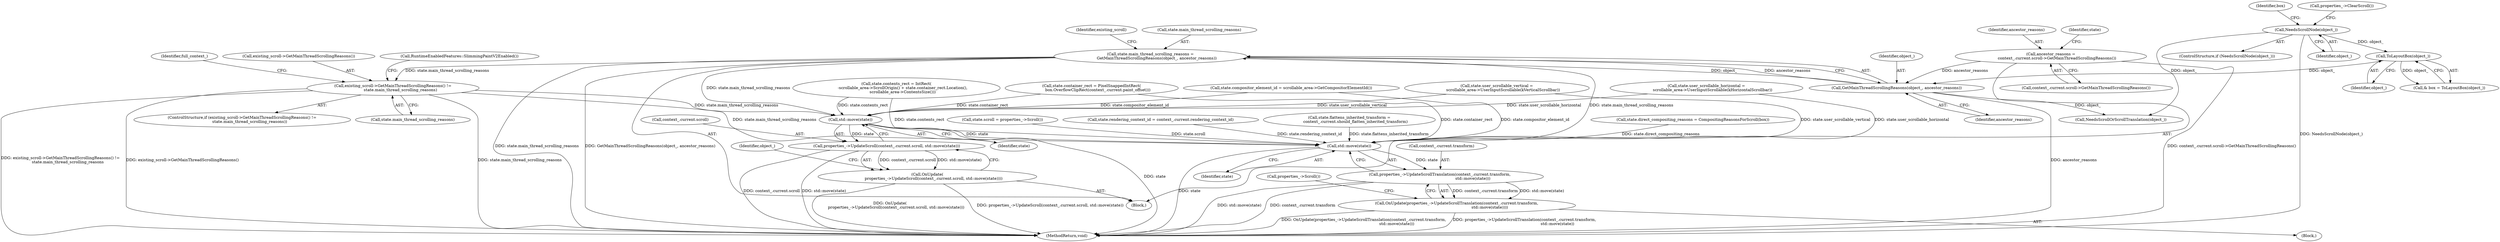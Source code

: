 digraph "1_Chrome_f911e11e7f6b5c0d6f5ee694a9871de6619889f7_13@API" {
"1000174" [label="(Call,existing_scroll->GetMainThreadScrollingReasons() !=\n            state.main_thread_scrolling_reasons)"];
"1000163" [label="(Call,state.main_thread_scrolling_reasons =\n          GetMainThreadScrollingReasons(object_, ancestor_reasons))"];
"1000167" [label="(Call,GetMainThreadScrollingReasons(object_, ancestor_reasons))"];
"1000114" [label="(Call,ToLayoutBox(object_))"];
"1000108" [label="(Call,NeedsScrollNode(object_))"];
"1000160" [label="(Call,ancestor_reasons =\n          context_.current.scroll->GetMainThreadScrollingReasons())"];
"1000200" [label="(Call,std::move(state))"];
"1000194" [label="(Call,properties_->UpdateScroll(context_.current.scroll, std::move(state)))"];
"1000193" [label="(Call,OnUpdate(\n          properties_->UpdateScroll(context_.current.scroll, std::move(state))))"];
"1000266" [label="(Call,std::move(state))"];
"1000260" [label="(Call,properties_->UpdateScrollTranslation(context_.current.transform,\n                                                     std::move(state)))"];
"1000259" [label="(Call,OnUpdate(properties_->UpdateScrollTranslation(context_.current.transform,\n                                                     std::move(state))))"];
"1000188" [label="(Call,state.compositor_element_id = scrollable_area->GetCompositorElementId())"];
"1000239" [label="(Call,state.direct_compositing_reasons = CompositingReasonsForScroll(box))"];
"1000121" [label="(Call,state.container_rect = PixelSnappedIntRect(\n          box.OverflowClipRect(context_.current.paint_offset)))"];
"1000162" [label="(Call,context_.current.scroll->GetMainThreadScrollingReasons())"];
"1000161" [label="(Identifier,ancestor_reasons)"];
"1000181" [label="(Identifier,full_context_)"];
"1000175" [label="(Call,existing_scroll->GetMainThreadScrollingReasons())"];
"1000208" [label="(Identifier,object_)"];
"1000259" [label="(Call,OnUpdate(properties_->UpdateScrollTranslation(context_.current.transform,\n                                                     std::move(state))))"];
"1000266" [label="(Call,std::move(state))"];
"1000168" [label="(Identifier,object_)"];
"1000261" [label="(Call,context_.current.transform)"];
"1000153" [label="(Call,state.user_scrollable_vertical =\n          scrollable_area->UserInputScrollable(kVerticalScrollbar))"];
"1000112" [label="(Call,& box = ToLayoutBox(object_))"];
"1000107" [label="(ControlStructure,if (NeedsScrollNode(object_)))"];
"1000163" [label="(Call,state.main_thread_scrolling_reasons =\n          GetMainThreadScrollingReasons(object_, ancestor_reasons))"];
"1000173" [label="(ControlStructure,if (existing_scroll->GetMainThreadScrollingReasons() !=\n            state.main_thread_scrolling_reasons))"];
"1000108" [label="(Call,NeedsScrollNode(object_))"];
"1000171" [label="(Identifier,existing_scroll)"];
"1000113" [label="(Identifier,box)"];
"1000160" [label="(Call,ancestor_reasons =\n          context_.current.scroll->GetMainThreadScrollingReasons())"];
"1000207" [label="(Call,NeedsScrollOrScrollTranslation(object_))"];
"1000201" [label="(Identifier,state)"];
"1000267" [label="(Identifier,state)"];
"1000115" [label="(Identifier,object_)"];
"1000254" [label="(Call,state.scroll = properties_->Scroll())"];
"1000200" [label="(Call,std::move(state))"];
"1000194" [label="(Call,properties_->UpdateScroll(context_.current.scroll, std::move(state)))"];
"1000169" [label="(Identifier,ancestor_reasons)"];
"1000114" [label="(Call,ToLayoutBox(object_))"];
"1000193" [label="(Call,OnUpdate(\n          properties_->UpdateScroll(context_.current.scroll, std::move(state))))"];
"1000205" [label="(Call,properties_->ClearScroll())"];
"1000209" [label="(Block,)"];
"1000245" [label="(Call,state.rendering_context_id = context_.current.rendering_context_id)"];
"1000195" [label="(Call,context_.current.scroll)"];
"1000273" [label="(Call,properties_->Scroll())"];
"1000176" [label="(Call,state.main_thread_scrolling_reasons)"];
"1000165" [label="(Identifier,state)"];
"1000174" [label="(Call,existing_scroll->GetMainThreadScrollingReasons() !=\n            state.main_thread_scrolling_reasons)"];
"1000132" [label="(Call,state.contents_rect = IntRect(\n          -scrollable_area->ScrollOrigin() + state.container_rect.Location(),\n          scrollable_area->ContentsSize()))"];
"1000186" [label="(Call,RuntimeEnabledFeatures::SlimmingPaintV2Enabled())"];
"1000109" [label="(Identifier,object_)"];
"1000225" [label="(Call,state.flattens_inherited_transform =\n          context_.current.should_flatten_inherited_transform)"];
"1000167" [label="(Call,GetMainThreadScrollingReasons(object_, ancestor_reasons))"];
"1000298" [label="(MethodReturn,void)"];
"1000164" [label="(Call,state.main_thread_scrolling_reasons)"];
"1000260" [label="(Call,properties_->UpdateScrollTranslation(context_.current.transform,\n                                                     std::move(state)))"];
"1000147" [label="(Call,state.user_scrollable_horizontal =\n          scrollable_area->UserInputScrollable(kHorizontalScrollbar))"];
"1000110" [label="(Block,)"];
"1000174" -> "1000173"  [label="AST: "];
"1000174" -> "1000176"  [label="CFG: "];
"1000175" -> "1000174"  [label="AST: "];
"1000176" -> "1000174"  [label="AST: "];
"1000181" -> "1000174"  [label="CFG: "];
"1000186" -> "1000174"  [label="CFG: "];
"1000174" -> "1000298"  [label="DDG: state.main_thread_scrolling_reasons"];
"1000174" -> "1000298"  [label="DDG: existing_scroll->GetMainThreadScrollingReasons() !=\n            state.main_thread_scrolling_reasons"];
"1000174" -> "1000298"  [label="DDG: existing_scroll->GetMainThreadScrollingReasons()"];
"1000163" -> "1000174"  [label="DDG: state.main_thread_scrolling_reasons"];
"1000174" -> "1000200"  [label="DDG: state.main_thread_scrolling_reasons"];
"1000174" -> "1000266"  [label="DDG: state.main_thread_scrolling_reasons"];
"1000163" -> "1000110"  [label="AST: "];
"1000163" -> "1000167"  [label="CFG: "];
"1000164" -> "1000163"  [label="AST: "];
"1000167" -> "1000163"  [label="AST: "];
"1000171" -> "1000163"  [label="CFG: "];
"1000163" -> "1000298"  [label="DDG: state.main_thread_scrolling_reasons"];
"1000163" -> "1000298"  [label="DDG: GetMainThreadScrollingReasons(object_, ancestor_reasons)"];
"1000167" -> "1000163"  [label="DDG: object_"];
"1000167" -> "1000163"  [label="DDG: ancestor_reasons"];
"1000163" -> "1000200"  [label="DDG: state.main_thread_scrolling_reasons"];
"1000163" -> "1000266"  [label="DDG: state.main_thread_scrolling_reasons"];
"1000167" -> "1000169"  [label="CFG: "];
"1000168" -> "1000167"  [label="AST: "];
"1000169" -> "1000167"  [label="AST: "];
"1000167" -> "1000298"  [label="DDG: ancestor_reasons"];
"1000114" -> "1000167"  [label="DDG: object_"];
"1000160" -> "1000167"  [label="DDG: ancestor_reasons"];
"1000167" -> "1000207"  [label="DDG: object_"];
"1000114" -> "1000112"  [label="AST: "];
"1000114" -> "1000115"  [label="CFG: "];
"1000115" -> "1000114"  [label="AST: "];
"1000112" -> "1000114"  [label="CFG: "];
"1000114" -> "1000112"  [label="DDG: object_"];
"1000108" -> "1000114"  [label="DDG: object_"];
"1000108" -> "1000107"  [label="AST: "];
"1000108" -> "1000109"  [label="CFG: "];
"1000109" -> "1000108"  [label="AST: "];
"1000113" -> "1000108"  [label="CFG: "];
"1000205" -> "1000108"  [label="CFG: "];
"1000108" -> "1000298"  [label="DDG: NeedsScrollNode(object_)"];
"1000108" -> "1000207"  [label="DDG: object_"];
"1000160" -> "1000110"  [label="AST: "];
"1000160" -> "1000162"  [label="CFG: "];
"1000161" -> "1000160"  [label="AST: "];
"1000162" -> "1000160"  [label="AST: "];
"1000165" -> "1000160"  [label="CFG: "];
"1000160" -> "1000298"  [label="DDG: context_.current.scroll->GetMainThreadScrollingReasons()"];
"1000200" -> "1000194"  [label="AST: "];
"1000200" -> "1000201"  [label="CFG: "];
"1000201" -> "1000200"  [label="AST: "];
"1000194" -> "1000200"  [label="CFG: "];
"1000200" -> "1000298"  [label="DDG: state"];
"1000200" -> "1000194"  [label="DDG: state"];
"1000188" -> "1000200"  [label="DDG: state.compositor_element_id"];
"1000132" -> "1000200"  [label="DDG: state.contents_rect"];
"1000153" -> "1000200"  [label="DDG: state.user_scrollable_vertical"];
"1000121" -> "1000200"  [label="DDG: state.container_rect"];
"1000147" -> "1000200"  [label="DDG: state.user_scrollable_horizontal"];
"1000200" -> "1000266"  [label="DDG: state"];
"1000194" -> "1000193"  [label="AST: "];
"1000195" -> "1000194"  [label="AST: "];
"1000193" -> "1000194"  [label="CFG: "];
"1000194" -> "1000298"  [label="DDG: std::move(state)"];
"1000194" -> "1000298"  [label="DDG: context_.current.scroll"];
"1000194" -> "1000193"  [label="DDG: context_.current.scroll"];
"1000194" -> "1000193"  [label="DDG: std::move(state)"];
"1000193" -> "1000110"  [label="AST: "];
"1000208" -> "1000193"  [label="CFG: "];
"1000193" -> "1000298"  [label="DDG: properties_->UpdateScroll(context_.current.scroll, std::move(state))"];
"1000193" -> "1000298"  [label="DDG: OnUpdate(\n          properties_->UpdateScroll(context_.current.scroll, std::move(state)))"];
"1000266" -> "1000260"  [label="AST: "];
"1000266" -> "1000267"  [label="CFG: "];
"1000267" -> "1000266"  [label="AST: "];
"1000260" -> "1000266"  [label="CFG: "];
"1000266" -> "1000298"  [label="DDG: state"];
"1000266" -> "1000260"  [label="DDG: state"];
"1000254" -> "1000266"  [label="DDG: state.scroll"];
"1000225" -> "1000266"  [label="DDG: state.flattens_inherited_transform"];
"1000132" -> "1000266"  [label="DDG: state.contents_rect"];
"1000153" -> "1000266"  [label="DDG: state.user_scrollable_vertical"];
"1000121" -> "1000266"  [label="DDG: state.container_rect"];
"1000245" -> "1000266"  [label="DDG: state.rendering_context_id"];
"1000239" -> "1000266"  [label="DDG: state.direct_compositing_reasons"];
"1000188" -> "1000266"  [label="DDG: state.compositor_element_id"];
"1000147" -> "1000266"  [label="DDG: state.user_scrollable_horizontal"];
"1000260" -> "1000259"  [label="AST: "];
"1000261" -> "1000260"  [label="AST: "];
"1000259" -> "1000260"  [label="CFG: "];
"1000260" -> "1000298"  [label="DDG: std::move(state)"];
"1000260" -> "1000298"  [label="DDG: context_.current.transform"];
"1000260" -> "1000259"  [label="DDG: context_.current.transform"];
"1000260" -> "1000259"  [label="DDG: std::move(state)"];
"1000259" -> "1000209"  [label="AST: "];
"1000273" -> "1000259"  [label="CFG: "];
"1000259" -> "1000298"  [label="DDG: OnUpdate(properties_->UpdateScrollTranslation(context_.current.transform,\n                                                     std::move(state)))"];
"1000259" -> "1000298"  [label="DDG: properties_->UpdateScrollTranslation(context_.current.transform,\n                                                     std::move(state))"];
}
